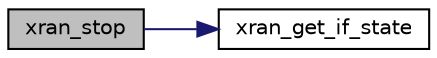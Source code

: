 digraph "xran_stop"
{
 // LATEX_PDF_SIZE
  edge [fontname="Helvetica",fontsize="10",labelfontname="Helvetica",labelfontsize="10"];
  node [fontname="Helvetica",fontsize="10",shape=record];
  rankdir="LR";
  Node1 [label="xran_stop",height=0.2,width=0.4,color="black", fillcolor="grey75", style="filled", fontcolor="black",tooltip=" "];
  Node1 -> Node2 [color="midnightblue",fontsize="10",style="solid",fontname="Helvetica"];
  Node2 [label="xran_get_if_state",height=0.2,width=0.4,color="black", fillcolor="white", style="filled",URL="$xran__main_8c.html#a937105f52446cfcb951e43e1dc3c4d8b",tooltip=" "];
}
